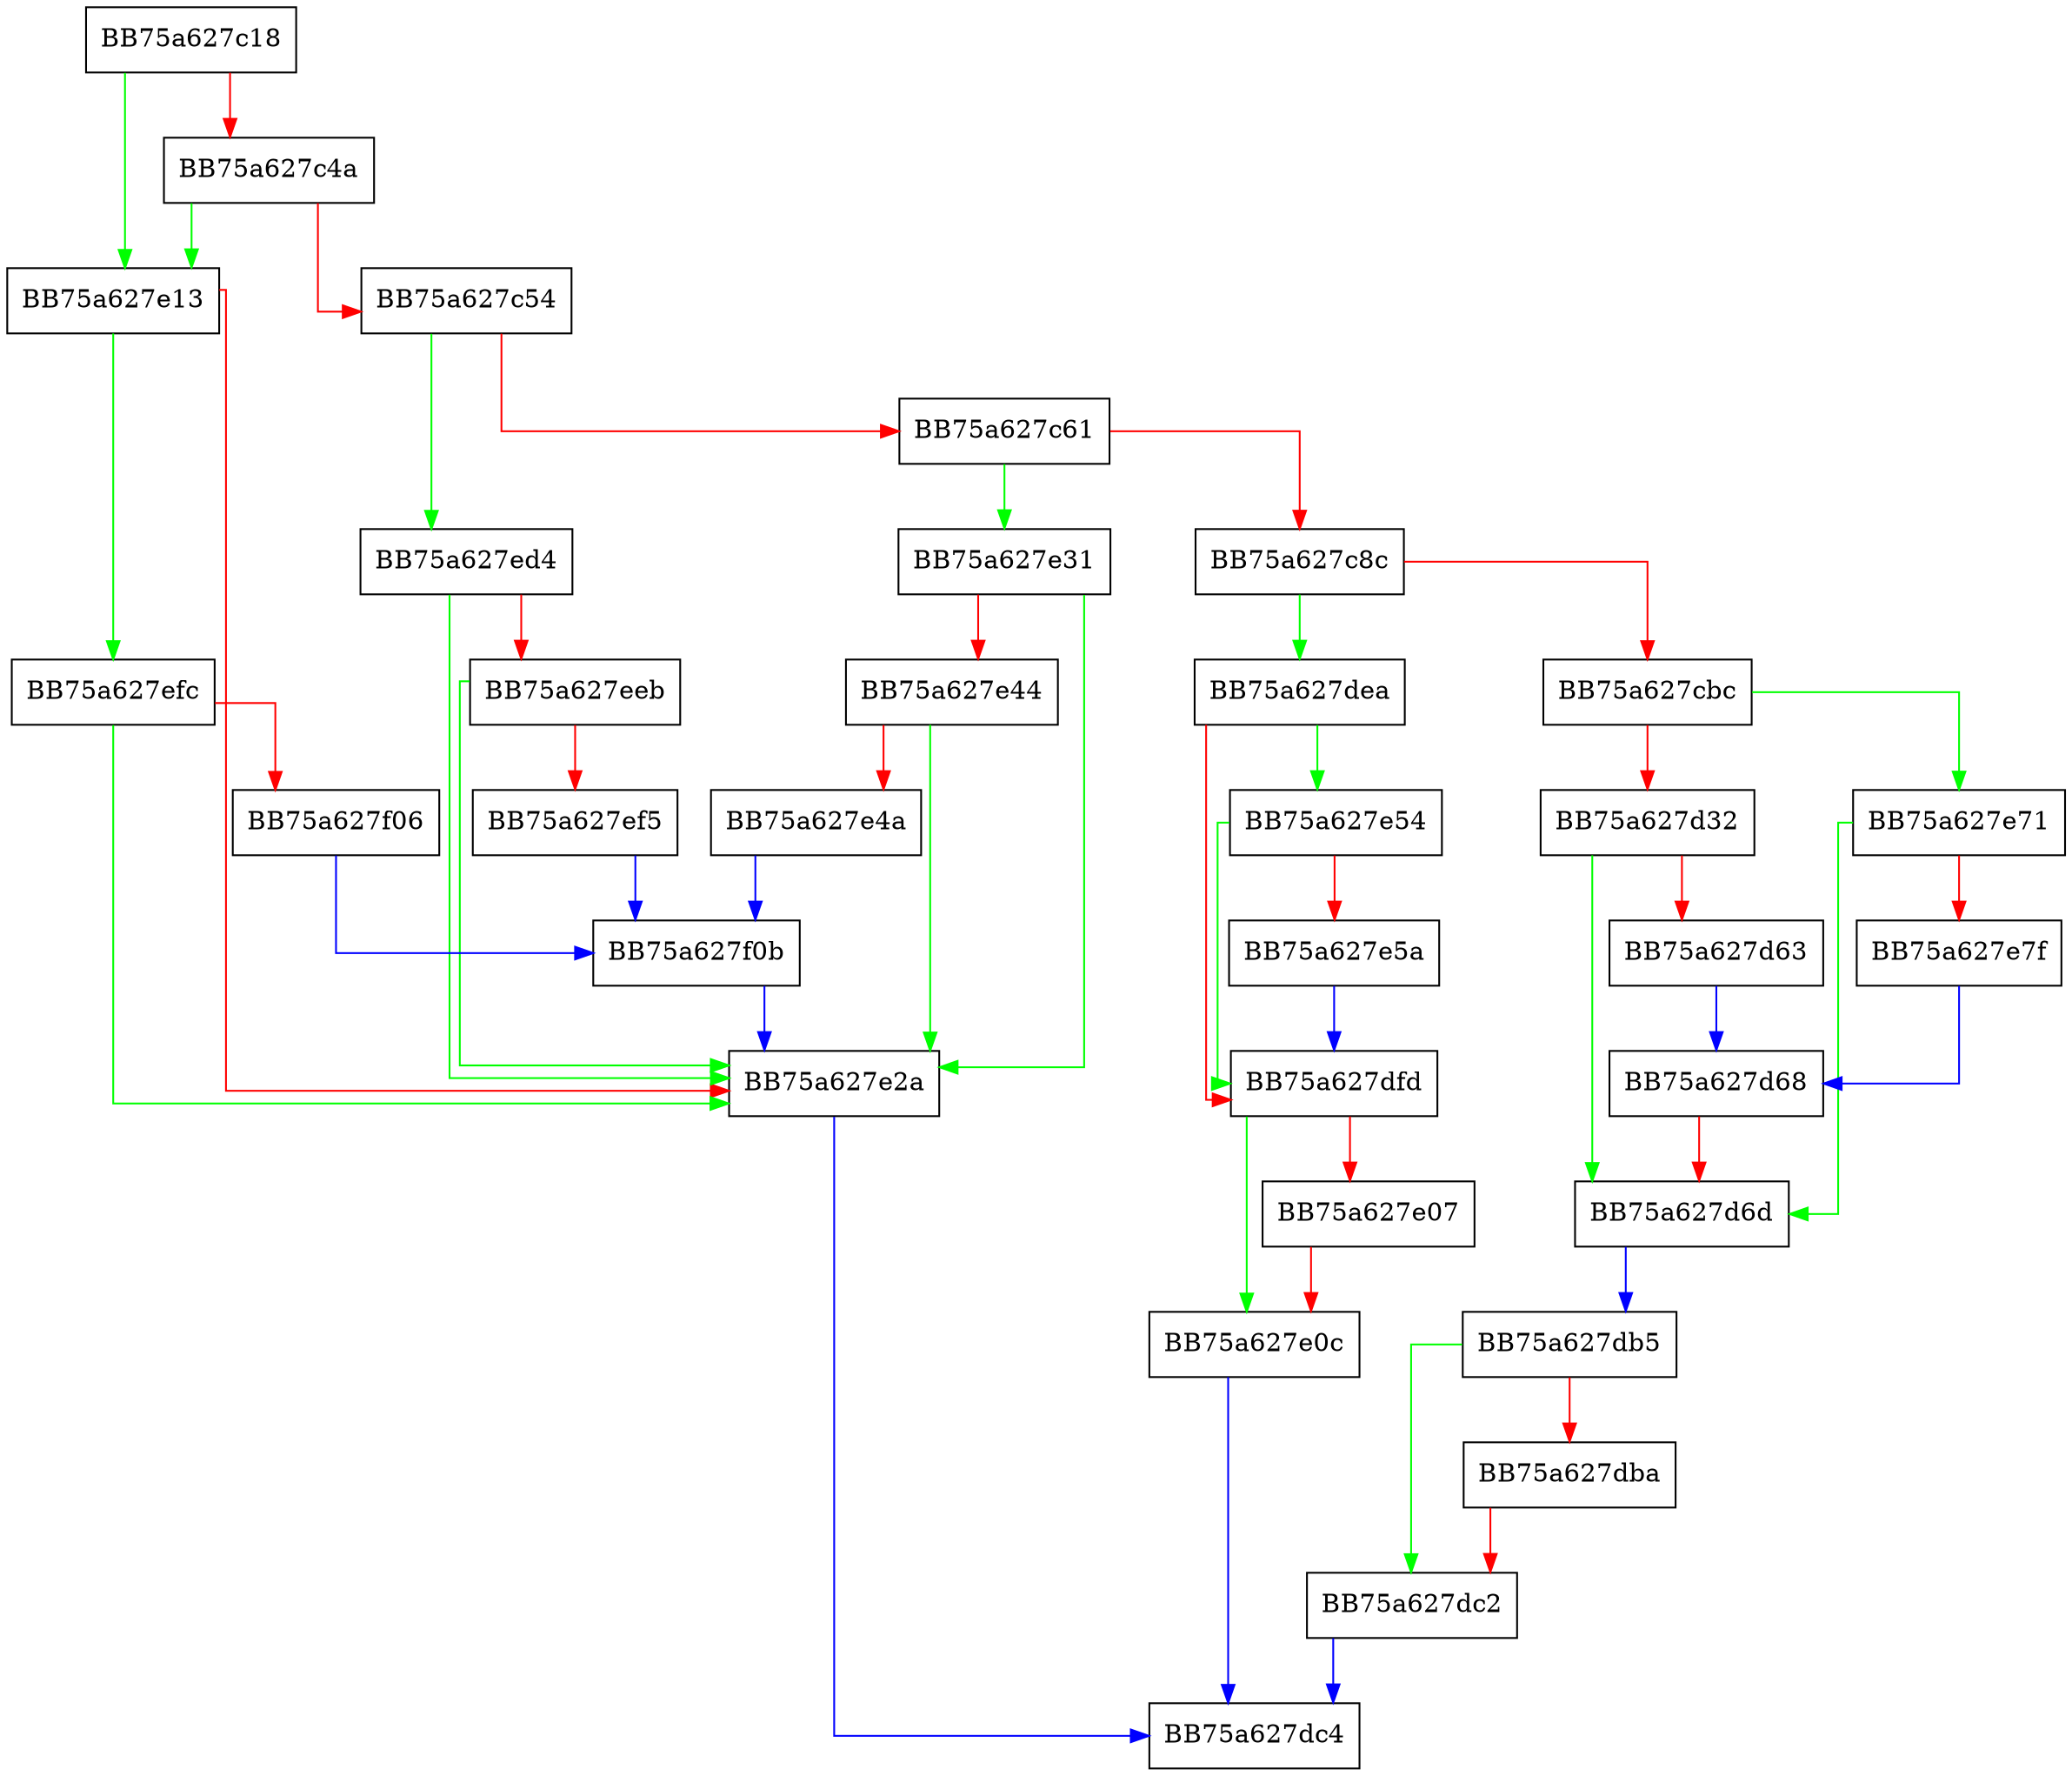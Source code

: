 digraph ProcessBmNetworkPortOpen {
  node [shape="box"];
  graph [splines=ortho];
  BB75a627c18 -> BB75a627e13 [color="green"];
  BB75a627c18 -> BB75a627c4a [color="red"];
  BB75a627c4a -> BB75a627e13 [color="green"];
  BB75a627c4a -> BB75a627c54 [color="red"];
  BB75a627c54 -> BB75a627ed4 [color="green"];
  BB75a627c54 -> BB75a627c61 [color="red"];
  BB75a627c61 -> BB75a627e31 [color="green"];
  BB75a627c61 -> BB75a627c8c [color="red"];
  BB75a627c8c -> BB75a627dea [color="green"];
  BB75a627c8c -> BB75a627cbc [color="red"];
  BB75a627cbc -> BB75a627e71 [color="green"];
  BB75a627cbc -> BB75a627d32 [color="red"];
  BB75a627d32 -> BB75a627d6d [color="green"];
  BB75a627d32 -> BB75a627d63 [color="red"];
  BB75a627d63 -> BB75a627d68 [color="blue"];
  BB75a627d68 -> BB75a627d6d [color="red"];
  BB75a627d6d -> BB75a627db5 [color="blue"];
  BB75a627db5 -> BB75a627dc2 [color="green"];
  BB75a627db5 -> BB75a627dba [color="red"];
  BB75a627dba -> BB75a627dc2 [color="red"];
  BB75a627dc2 -> BB75a627dc4 [color="blue"];
  BB75a627dea -> BB75a627e54 [color="green"];
  BB75a627dea -> BB75a627dfd [color="red"];
  BB75a627dfd -> BB75a627e0c [color="green"];
  BB75a627dfd -> BB75a627e07 [color="red"];
  BB75a627e07 -> BB75a627e0c [color="red"];
  BB75a627e0c -> BB75a627dc4 [color="blue"];
  BB75a627e13 -> BB75a627efc [color="green"];
  BB75a627e13 -> BB75a627e2a [color="red"];
  BB75a627e2a -> BB75a627dc4 [color="blue"];
  BB75a627e31 -> BB75a627e2a [color="green"];
  BB75a627e31 -> BB75a627e44 [color="red"];
  BB75a627e44 -> BB75a627e2a [color="green"];
  BB75a627e44 -> BB75a627e4a [color="red"];
  BB75a627e4a -> BB75a627f0b [color="blue"];
  BB75a627e54 -> BB75a627dfd [color="green"];
  BB75a627e54 -> BB75a627e5a [color="red"];
  BB75a627e5a -> BB75a627dfd [color="blue"];
  BB75a627e71 -> BB75a627d6d [color="green"];
  BB75a627e71 -> BB75a627e7f [color="red"];
  BB75a627e7f -> BB75a627d68 [color="blue"];
  BB75a627ed4 -> BB75a627e2a [color="green"];
  BB75a627ed4 -> BB75a627eeb [color="red"];
  BB75a627eeb -> BB75a627e2a [color="green"];
  BB75a627eeb -> BB75a627ef5 [color="red"];
  BB75a627ef5 -> BB75a627f0b [color="blue"];
  BB75a627efc -> BB75a627e2a [color="green"];
  BB75a627efc -> BB75a627f06 [color="red"];
  BB75a627f06 -> BB75a627f0b [color="blue"];
  BB75a627f0b -> BB75a627e2a [color="blue"];
}